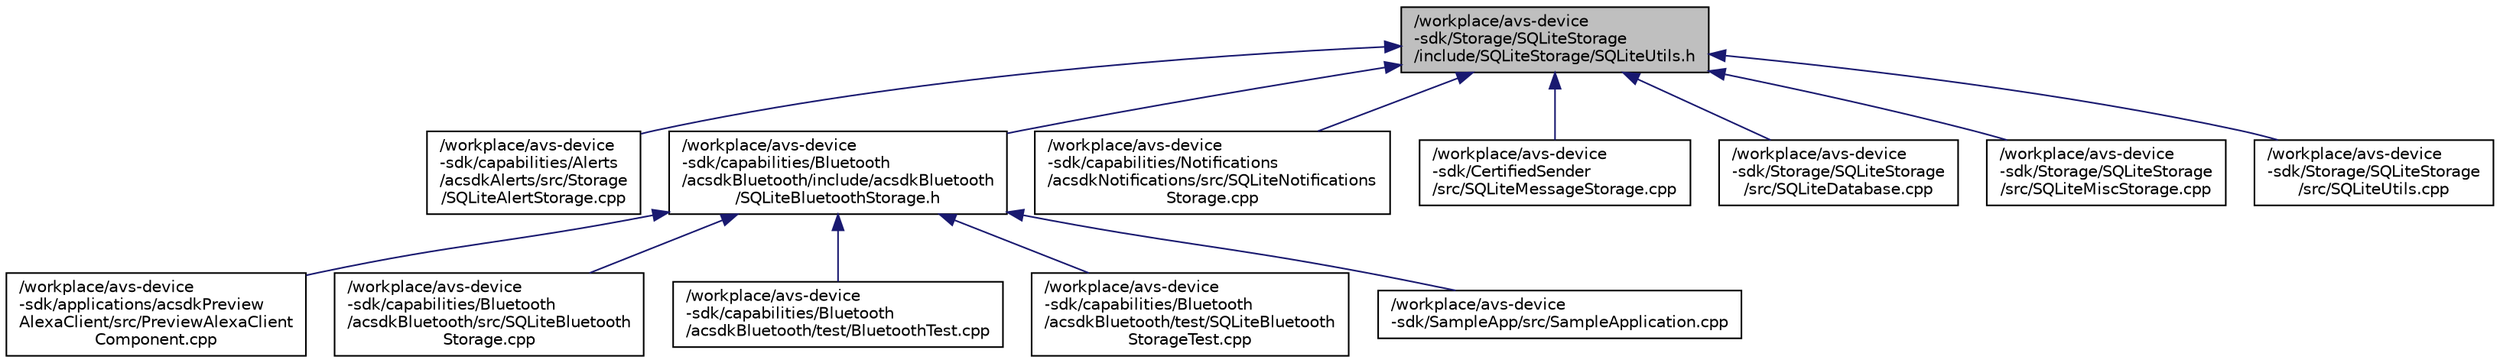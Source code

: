 digraph "/workplace/avs-device-sdk/Storage/SQLiteStorage/include/SQLiteStorage/SQLiteUtils.h"
{
  edge [fontname="Helvetica",fontsize="10",labelfontname="Helvetica",labelfontsize="10"];
  node [fontname="Helvetica",fontsize="10",shape=record];
  Node8 [label="/workplace/avs-device\l-sdk/Storage/SQLiteStorage\l/include/SQLiteStorage/SQLiteUtils.h",height=0.2,width=0.4,color="black", fillcolor="grey75", style="filled", fontcolor="black"];
  Node8 -> Node9 [dir="back",color="midnightblue",fontsize="10",style="solid",fontname="Helvetica"];
  Node9 [label="/workplace/avs-device\l-sdk/capabilities/Alerts\l/acsdkAlerts/src/Storage\l/SQLiteAlertStorage.cpp",height=0.2,width=0.4,color="black", fillcolor="white", style="filled",URL="$_s_q_lite_alert_storage_8cpp.html"];
  Node8 -> Node10 [dir="back",color="midnightblue",fontsize="10",style="solid",fontname="Helvetica"];
  Node10 [label="/workplace/avs-device\l-sdk/capabilities/Bluetooth\l/acsdkBluetooth/include/acsdkBluetooth\l/SQLiteBluetoothStorage.h",height=0.2,width=0.4,color="black", fillcolor="white", style="filled",URL="$_s_q_lite_bluetooth_storage_8h.html"];
  Node10 -> Node11 [dir="back",color="midnightblue",fontsize="10",style="solid",fontname="Helvetica"];
  Node11 [label="/workplace/avs-device\l-sdk/applications/acsdkPreview\lAlexaClient/src/PreviewAlexaClient\lComponent.cpp",height=0.2,width=0.4,color="black", fillcolor="white", style="filled",URL="$_preview_alexa_client_component_8cpp.html"];
  Node10 -> Node12 [dir="back",color="midnightblue",fontsize="10",style="solid",fontname="Helvetica"];
  Node12 [label="/workplace/avs-device\l-sdk/capabilities/Bluetooth\l/acsdkBluetooth/src/SQLiteBluetooth\lStorage.cpp",height=0.2,width=0.4,color="black", fillcolor="white", style="filled",URL="$_s_q_lite_bluetooth_storage_8cpp.html"];
  Node10 -> Node13 [dir="back",color="midnightblue",fontsize="10",style="solid",fontname="Helvetica"];
  Node13 [label="/workplace/avs-device\l-sdk/capabilities/Bluetooth\l/acsdkBluetooth/test/BluetoothTest.cpp",height=0.2,width=0.4,color="black", fillcolor="white", style="filled",URL="$_bluetooth_test_8cpp.html"];
  Node10 -> Node14 [dir="back",color="midnightblue",fontsize="10",style="solid",fontname="Helvetica"];
  Node14 [label="/workplace/avs-device\l-sdk/capabilities/Bluetooth\l/acsdkBluetooth/test/SQLiteBluetooth\lStorageTest.cpp",height=0.2,width=0.4,color="black", fillcolor="white", style="filled",URL="$_s_q_lite_bluetooth_storage_test_8cpp.html"];
  Node10 -> Node15 [dir="back",color="midnightblue",fontsize="10",style="solid",fontname="Helvetica"];
  Node15 [label="/workplace/avs-device\l-sdk/SampleApp/src/SampleApplication.cpp",height=0.2,width=0.4,color="black", fillcolor="white", style="filled",URL="$_sample_application_8cpp.html"];
  Node8 -> Node16 [dir="back",color="midnightblue",fontsize="10",style="solid",fontname="Helvetica"];
  Node16 [label="/workplace/avs-device\l-sdk/capabilities/Notifications\l/acsdkNotifications/src/SQLiteNotifications\lStorage.cpp",height=0.2,width=0.4,color="black", fillcolor="white", style="filled",URL="$_s_q_lite_notifications_storage_8cpp.html"];
  Node8 -> Node17 [dir="back",color="midnightblue",fontsize="10",style="solid",fontname="Helvetica"];
  Node17 [label="/workplace/avs-device\l-sdk/CertifiedSender\l/src/SQLiteMessageStorage.cpp",height=0.2,width=0.4,color="black", fillcolor="white", style="filled",URL="$_s_q_lite_message_storage_8cpp.html"];
  Node8 -> Node18 [dir="back",color="midnightblue",fontsize="10",style="solid",fontname="Helvetica"];
  Node18 [label="/workplace/avs-device\l-sdk/Storage/SQLiteStorage\l/src/SQLiteDatabase.cpp",height=0.2,width=0.4,color="black", fillcolor="white", style="filled",URL="$_s_q_lite_database_8cpp.html"];
  Node8 -> Node19 [dir="back",color="midnightblue",fontsize="10",style="solid",fontname="Helvetica"];
  Node19 [label="/workplace/avs-device\l-sdk/Storage/SQLiteStorage\l/src/SQLiteMiscStorage.cpp",height=0.2,width=0.4,color="black", fillcolor="white", style="filled",URL="$_s_q_lite_misc_storage_8cpp.html"];
  Node8 -> Node20 [dir="back",color="midnightblue",fontsize="10",style="solid",fontname="Helvetica"];
  Node20 [label="/workplace/avs-device\l-sdk/Storage/SQLiteStorage\l/src/SQLiteUtils.cpp",height=0.2,width=0.4,color="black", fillcolor="white", style="filled",URL="$_s_q_lite_utils_8cpp.html"];
}
